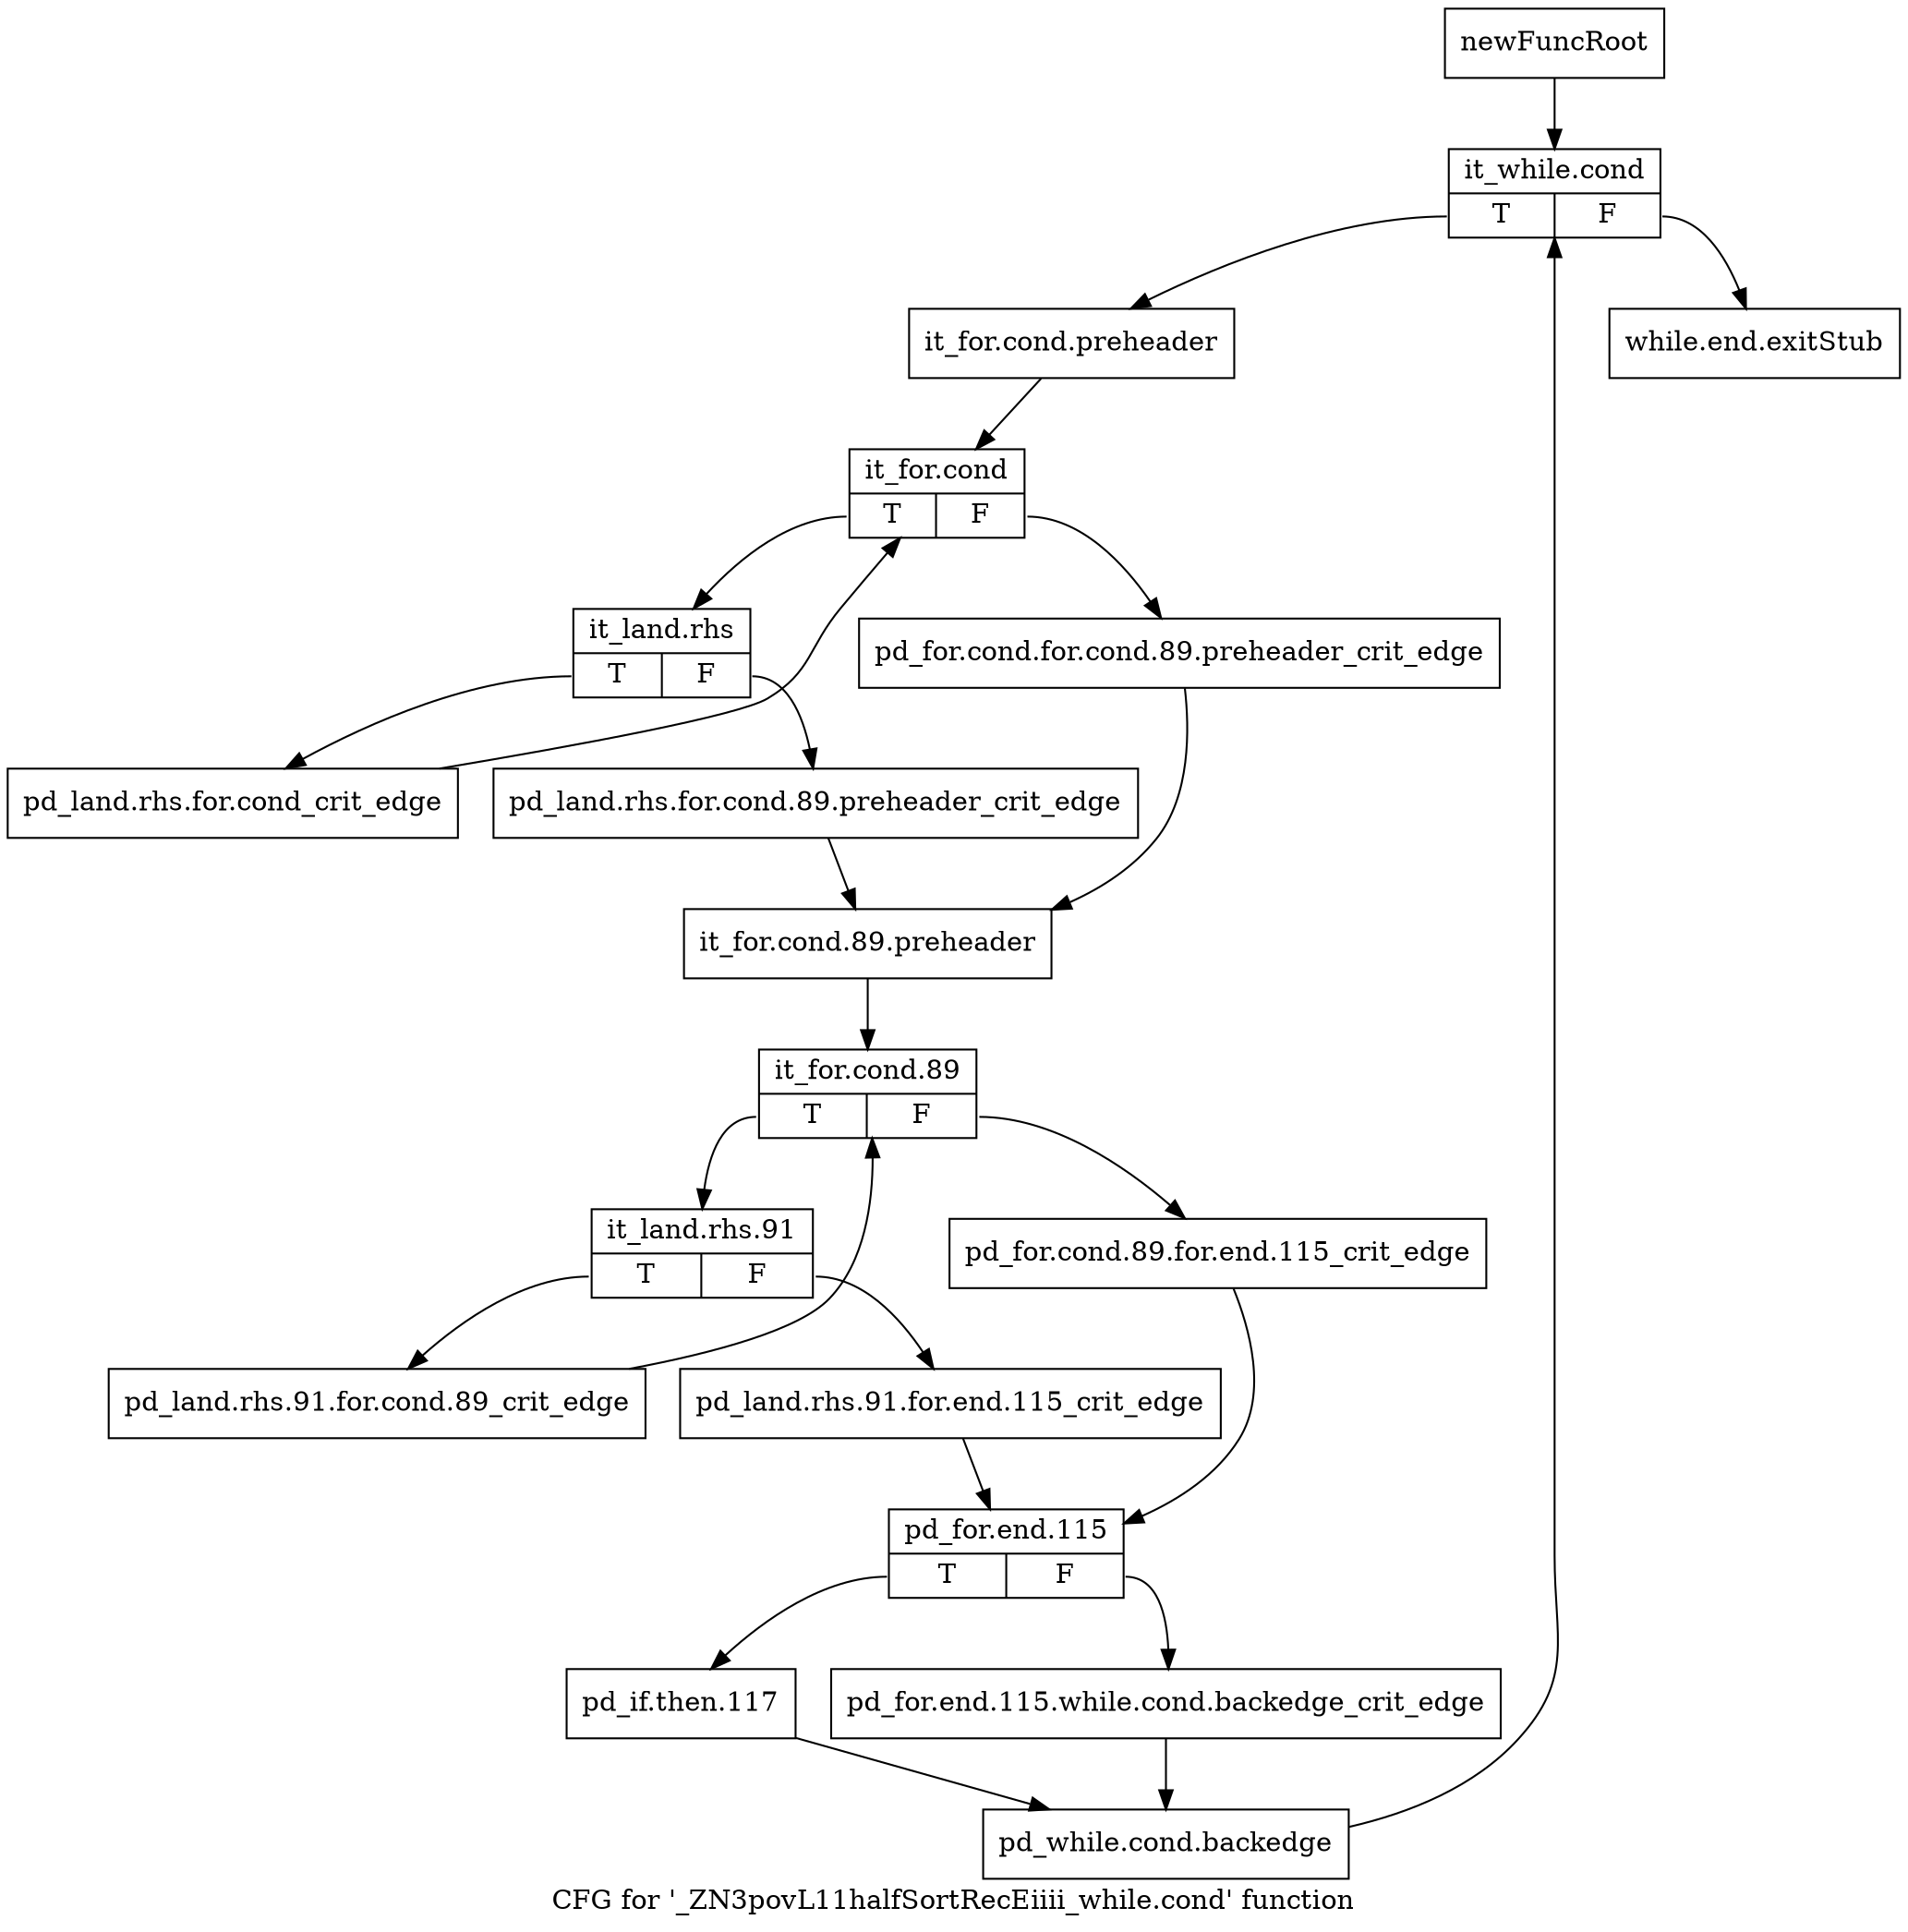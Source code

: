 digraph "CFG for '_ZN3povL11halfSortRecEiiii_while.cond' function" {
	label="CFG for '_ZN3povL11halfSortRecEiiii_while.cond' function";

	Node0x2a0deb0 [shape=record,label="{newFuncRoot}"];
	Node0x2a0deb0 -> Node0x2a0df50;
	Node0x2a0df00 [shape=record,label="{while.end.exitStub}"];
	Node0x2a0df50 [shape=record,label="{it_while.cond|{<s0>T|<s1>F}}"];
	Node0x2a0df50:s0 -> Node0x2a0e800;
	Node0x2a0df50:s1 -> Node0x2a0df00;
	Node0x2a0e800 [shape=record,label="{it_for.cond.preheader}"];
	Node0x2a0e800 -> Node0x2a0e850;
	Node0x2a0e850 [shape=record,label="{it_for.cond|{<s0>T|<s1>F}}"];
	Node0x2a0e850:s0 -> Node0x2a0e8f0;
	Node0x2a0e850:s1 -> Node0x2a0e8a0;
	Node0x2a0e8a0 [shape=record,label="{pd_for.cond.for.cond.89.preheader_crit_edge}"];
	Node0x2a0e8a0 -> Node0x2a0e990;
	Node0x2a0e8f0 [shape=record,label="{it_land.rhs|{<s0>T|<s1>F}}"];
	Node0x2a0e8f0:s0 -> Node0x2a0ecb0;
	Node0x2a0e8f0:s1 -> Node0x2a0e940;
	Node0x2a0e940 [shape=record,label="{pd_land.rhs.for.cond.89.preheader_crit_edge}"];
	Node0x2a0e940 -> Node0x2a0e990;
	Node0x2a0e990 [shape=record,label="{it_for.cond.89.preheader}"];
	Node0x2a0e990 -> Node0x2a0e9e0;
	Node0x2a0e9e0 [shape=record,label="{it_for.cond.89|{<s0>T|<s1>F}}"];
	Node0x2a0e9e0:s0 -> Node0x2a0ea80;
	Node0x2a0e9e0:s1 -> Node0x2a0ea30;
	Node0x2a0ea30 [shape=record,label="{pd_for.cond.89.for.end.115_crit_edge}"];
	Node0x2a0ea30 -> Node0x2a0eb20;
	Node0x2a0ea80 [shape=record,label="{it_land.rhs.91|{<s0>T|<s1>F}}"];
	Node0x2a0ea80:s0 -> Node0x2a0ec60;
	Node0x2a0ea80:s1 -> Node0x2a0ead0;
	Node0x2a0ead0 [shape=record,label="{pd_land.rhs.91.for.end.115_crit_edge}"];
	Node0x2a0ead0 -> Node0x2a0eb20;
	Node0x2a0eb20 [shape=record,label="{pd_for.end.115|{<s0>T|<s1>F}}"];
	Node0x2a0eb20:s0 -> Node0x2a0ebc0;
	Node0x2a0eb20:s1 -> Node0x2a0eb70;
	Node0x2a0eb70 [shape=record,label="{pd_for.end.115.while.cond.backedge_crit_edge}"];
	Node0x2a0eb70 -> Node0x2a0ec10;
	Node0x2a0ebc0 [shape=record,label="{pd_if.then.117}"];
	Node0x2a0ebc0 -> Node0x2a0ec10;
	Node0x2a0ec10 [shape=record,label="{pd_while.cond.backedge}"];
	Node0x2a0ec10 -> Node0x2a0df50;
	Node0x2a0ec60 [shape=record,label="{pd_land.rhs.91.for.cond.89_crit_edge}"];
	Node0x2a0ec60 -> Node0x2a0e9e0;
	Node0x2a0ecb0 [shape=record,label="{pd_land.rhs.for.cond_crit_edge}"];
	Node0x2a0ecb0 -> Node0x2a0e850;
}
